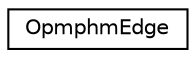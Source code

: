 digraph "Graphical Class Hierarchy"
{
  edge [fontname="Helvetica",fontsize="10",labelfontname="Helvetica",labelfontsize="10"];
  node [fontname="Helvetica",fontsize="10",shape=record];
  rankdir="LR";
  Node0 [label="OpmphmEdge",height=0.2,width=0.4,color="black", fillcolor="white", style="filled",URL="$structOpmphmEdge.html",tooltip="The r-uniform r-partite hypergraph. "];
}
